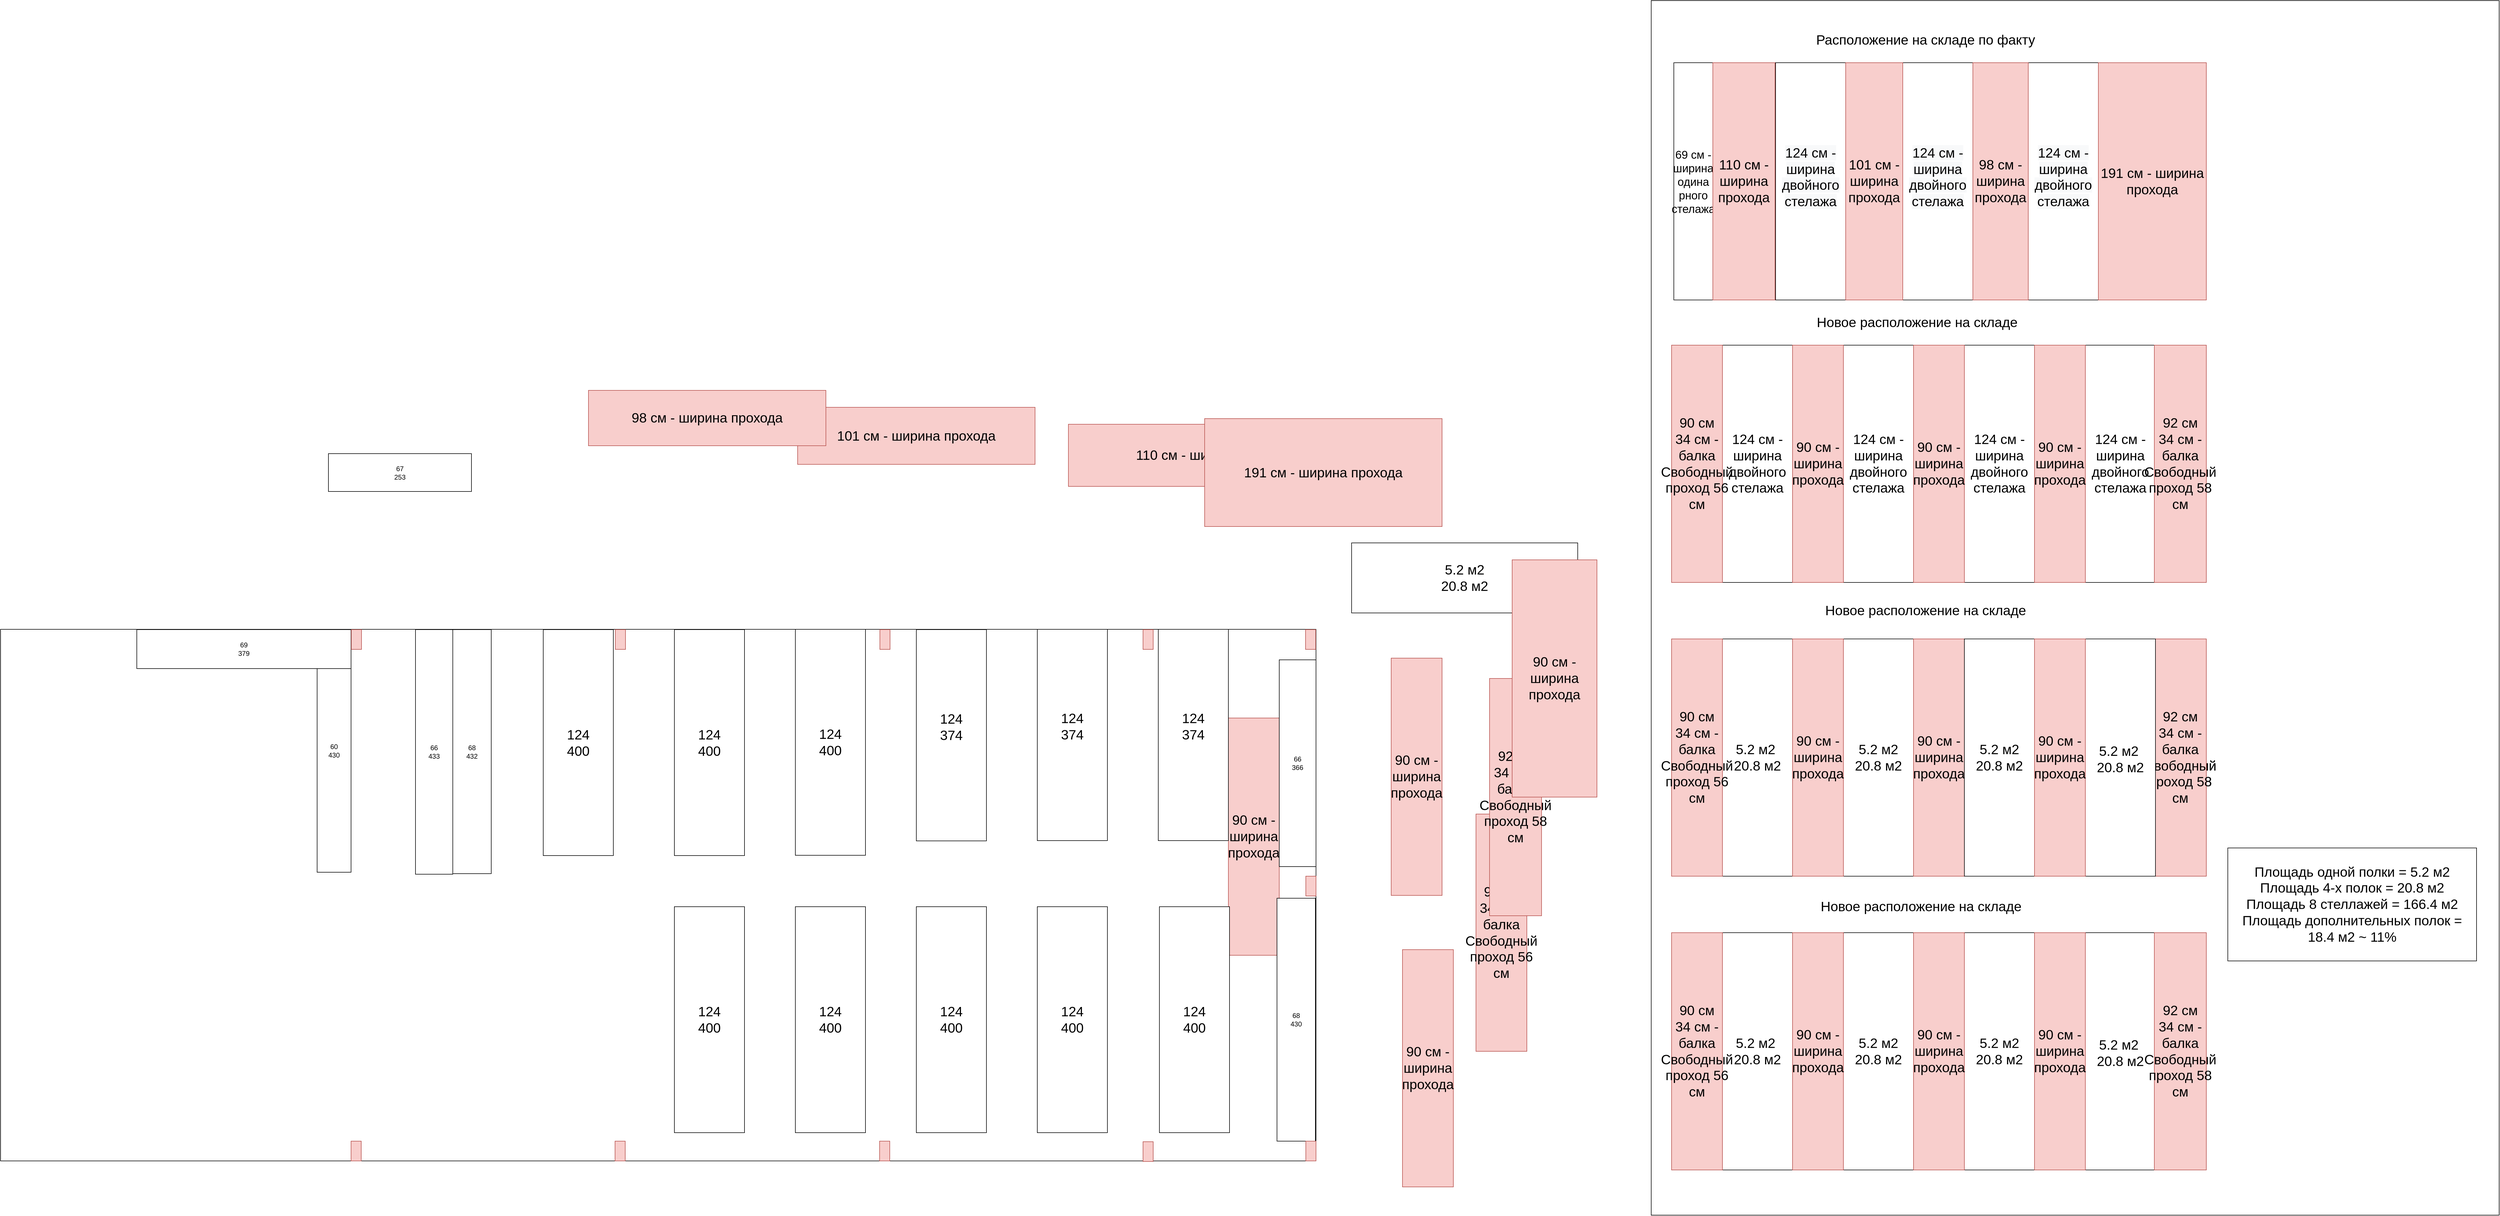<mxfile version="20.5.3" type="github">
  <diagram id="oj17Zb3cBKHnGsPfzYvH" name="Страница 1">
    <mxGraphModel dx="5903" dy="1668" grid="1" gridSize="10" guides="1" tooltips="1" connect="1" arrows="1" fold="1" page="1" pageScale="1" pageWidth="827" pageHeight="1169" math="0" shadow="0">
      <root>
        <mxCell id="0" />
        <mxCell id="1" parent="0" />
        <mxCell id="WURxNMfVZ3jaOb3wNFkO-14" value="" style="rounded=0;whiteSpace=wrap;html=1;movable=0;resizable=0;rotatable=0;deletable=0;editable=0;connectable=0;direction=north;" parent="1" vertex="1">
          <mxGeometry x="-2740" y="1283" width="2327" height="941" as="geometry" />
        </mxCell>
        <mxCell id="hhnERBFyhIffWi50X_H1-59" value="" style="rounded=0;whiteSpace=wrap;html=1;fontSize=24;" parent="1" vertex="1">
          <mxGeometry x="180" y="170" width="1500" height="2150" as="geometry" />
        </mxCell>
        <mxCell id="hhnERBFyhIffWi50X_H1-1" value="&lt;font style=&quot;font-size: 20px;&quot;&gt;69 см - ширина одина рного стелажа&lt;/font&gt;" style="rounded=0;whiteSpace=wrap;html=1;align=center;" parent="1" vertex="1">
          <mxGeometry x="220" y="280" width="69" height="420" as="geometry" />
        </mxCell>
        <mxCell id="hhnERBFyhIffWi50X_H1-3" value="&#xa;&lt;span style=&quot;color: rgb(0, 0, 0); font-family: Helvetica; font-size: 24px; font-style: normal; font-variant-ligatures: normal; font-variant-caps: normal; font-weight: 400; letter-spacing: normal; orphans: 2; text-align: center; text-indent: 0px; text-transform: none; widows: 2; word-spacing: 0px; -webkit-text-stroke-width: 0px; background-color: rgb(248, 249, 250); text-decoration-thickness: initial; text-decoration-style: initial; text-decoration-color: initial; float: none; display: inline !important;&quot;&gt;124 см - ширина двойного стелажа&lt;/span&gt;&#xa;&#xa;" style="rounded=0;whiteSpace=wrap;html=1;" parent="1" vertex="1">
          <mxGeometry x="400" y="280" width="124" height="420" as="geometry" />
        </mxCell>
        <mxCell id="hhnERBFyhIffWi50X_H1-4" value="&#xa;&lt;span style=&quot;color: rgb(0, 0, 0); font-family: Helvetica; font-size: 24px; font-style: normal; font-variant-ligatures: normal; font-variant-caps: normal; font-weight: 400; letter-spacing: normal; orphans: 2; text-align: center; text-indent: 0px; text-transform: none; widows: 2; word-spacing: 0px; -webkit-text-stroke-width: 0px; background-color: rgb(248, 249, 250); text-decoration-thickness: initial; text-decoration-style: initial; text-decoration-color: initial; float: none; display: inline !important;&quot;&gt;124 см - ширина двойного стелажа&lt;/span&gt;&#xa;&#xa;" style="rounded=0;whiteSpace=wrap;html=1;" parent="1" vertex="1">
          <mxGeometry x="625" y="280" width="124" height="420" as="geometry" />
        </mxCell>
        <mxCell id="hhnERBFyhIffWi50X_H1-5" value="&#xa;&lt;span style=&quot;color: rgb(0, 0, 0); font-family: Helvetica; font-size: 24px; font-style: normal; font-variant-ligatures: normal; font-variant-caps: normal; font-weight: 400; letter-spacing: normal; orphans: 2; text-align: center; text-indent: 0px; text-transform: none; widows: 2; word-spacing: 0px; -webkit-text-stroke-width: 0px; background-color: rgb(248, 249, 250); text-decoration-thickness: initial; text-decoration-style: initial; text-decoration-color: initial; float: none; display: inline !important;&quot;&gt;124 см - ширина двойного стелажа&lt;/span&gt;&#xa;&#xa;" style="rounded=0;whiteSpace=wrap;html=1;" parent="1" vertex="1">
          <mxGeometry x="847" y="280" width="124" height="420" as="geometry" />
        </mxCell>
        <mxCell id="hhnERBFyhIffWi50X_H1-11" value="&lt;font style=&quot;font-size: 24px;&quot;&gt;110 см - ширина прохода&lt;/font&gt;" style="rounded=0;whiteSpace=wrap;html=1;fillColor=#f8cecc;strokeColor=#b85450;" parent="1" vertex="1">
          <mxGeometry x="289" y="280" width="110" height="420" as="geometry" />
        </mxCell>
        <mxCell id="hhnERBFyhIffWi50X_H1-12" value="&lt;font style=&quot;font-size: 24px;&quot;&gt;101 см - ширина прохода&lt;/font&gt;" style="rounded=0;whiteSpace=wrap;html=1;fillColor=#f8cecc;strokeColor=#b85450;" parent="1" vertex="1">
          <mxGeometry x="524" y="280" width="101" height="420" as="geometry" />
        </mxCell>
        <mxCell id="hhnERBFyhIffWi50X_H1-13" value="&lt;font style=&quot;font-size: 24px;&quot;&gt;98 см - ширина прохода&lt;/font&gt;" style="rounded=0;whiteSpace=wrap;html=1;fillColor=#f8cecc;strokeColor=#b85450;" parent="1" vertex="1">
          <mxGeometry x="749" y="280" width="98" height="420" as="geometry" />
        </mxCell>
        <mxCell id="hhnERBFyhIffWi50X_H1-14" value="&lt;font style=&quot;font-size: 24px;&quot;&gt;191 см - ширина прохода&lt;/font&gt;" style="rounded=0;whiteSpace=wrap;html=1;fillColor=#f8cecc;strokeColor=#b85450;" parent="1" vertex="1">
          <mxGeometry x="971" y="280" width="191" height="420" as="geometry" />
        </mxCell>
        <mxCell id="hhnERBFyhIffWi50X_H1-15" value="&lt;span style=&quot;font-size: 24px;&quot;&gt;124 см - ширина двойного стелажа&lt;/span&gt;" style="rounded=0;whiteSpace=wrap;html=1;" parent="1" vertex="1">
          <mxGeometry x="948" y="780" width="124" height="420" as="geometry" />
        </mxCell>
        <mxCell id="hhnERBFyhIffWi50X_H1-16" value="&lt;font style=&quot;font-size: 24px;&quot;&gt;124 см - ширина двойного стелажа&lt;/font&gt;" style="rounded=0;whiteSpace=wrap;html=1;" parent="1" vertex="1">
          <mxGeometry x="306" y="780" width="124" height="420" as="geometry" />
        </mxCell>
        <mxCell id="hhnERBFyhIffWi50X_H1-17" value="&lt;span style=&quot;font-size: 24px;&quot;&gt;124 см - ширина двойного стелажа&lt;/span&gt;" style="rounded=0;whiteSpace=wrap;html=1;" parent="1" vertex="1">
          <mxGeometry x="520" y="780" width="124" height="420" as="geometry" />
        </mxCell>
        <mxCell id="hhnERBFyhIffWi50X_H1-18" value="&lt;span style=&quot;font-size: 24px;&quot;&gt;124 см - ширина двойного стелажа&lt;/span&gt;" style="rounded=0;whiteSpace=wrap;html=1;" parent="1" vertex="1">
          <mxGeometry x="734" y="780" width="124" height="420" as="geometry" />
        </mxCell>
        <mxCell id="hhnERBFyhIffWi50X_H1-19" value="&lt;font style=&quot;font-size: 24px;&quot;&gt;90 см&lt;br&gt;34 см - балка&lt;br&gt;Свободный проход 56 см&lt;br&gt;&lt;/font&gt;" style="rounded=0;whiteSpace=wrap;html=1;fillColor=#f8cecc;strokeColor=#b85450;" parent="1" vertex="1">
          <mxGeometry x="216" y="780" width="90" height="420" as="geometry" />
        </mxCell>
        <mxCell id="hhnERBFyhIffWi50X_H1-20" value="&lt;font style=&quot;font-size: 24px;&quot;&gt;90 см - ширина прохода&lt;/font&gt;" style="rounded=0;whiteSpace=wrap;html=1;fillColor=#f8cecc;strokeColor=#b85450;" parent="1" vertex="1">
          <mxGeometry x="430" y="780" width="90" height="420" as="geometry" />
        </mxCell>
        <mxCell id="hhnERBFyhIffWi50X_H1-21" value="&lt;span style=&quot;font-size: 24px;&quot;&gt;90 см - ширина прохода&lt;/span&gt;" style="rounded=0;whiteSpace=wrap;html=1;fillColor=#f8cecc;strokeColor=#b85450;" parent="1" vertex="1">
          <mxGeometry x="644" y="780" width="90" height="420" as="geometry" />
        </mxCell>
        <mxCell id="hhnERBFyhIffWi50X_H1-22" value="&lt;span style=&quot;font-size: 24px;&quot;&gt;90 см - ширина прохода&lt;/span&gt;" style="rounded=0;whiteSpace=wrap;html=1;fillColor=#f8cecc;strokeColor=#b85450;" parent="1" vertex="1">
          <mxGeometry x="858" y="780" width="90" height="420" as="geometry" />
        </mxCell>
        <mxCell id="hhnERBFyhIffWi50X_H1-25" value="&lt;span style=&quot;font-size: 24px;&quot;&gt;92 см&lt;/span&gt;&lt;br style=&quot;font-size: 24px;&quot;&gt;&lt;span style=&quot;font-size: 24px;&quot;&gt;34 см - балка&lt;/span&gt;&lt;br style=&quot;font-size: 24px;&quot;&gt;&lt;span style=&quot;font-size: 24px;&quot;&gt;Свободный проход 58 см&lt;/span&gt;" style="rounded=0;whiteSpace=wrap;html=1;fillColor=#f8cecc;strokeColor=#b85450;" parent="1" vertex="1">
          <mxGeometry x="1070" y="780" width="92" height="420" as="geometry" />
        </mxCell>
        <mxCell id="hhnERBFyhIffWi50X_H1-35" value="&lt;span style=&quot;font-size: 24px;&quot;&gt;5.2 м2&lt;sup&gt;&amp;nbsp;&lt;br&gt;&lt;/sup&gt;20.8 м2&lt;br&gt;&lt;/span&gt;" style="rounded=0;whiteSpace=wrap;html=1;" parent="1" vertex="1">
          <mxGeometry x="948" y="1820" width="124" height="420" as="geometry" />
        </mxCell>
        <mxCell id="hhnERBFyhIffWi50X_H1-36" value="&lt;span style=&quot;font-size: 24px;&quot;&gt;5.2 м2&lt;/span&gt;&lt;span style=&quot;font-size: 24px;&quot;&gt;&amp;nbsp;&lt;/span&gt;&lt;br style=&quot;font-size: 24px;&quot;&gt;&lt;span style=&quot;font-size: 24px;&quot;&gt;20.8 м2&lt;/span&gt;" style="rounded=0;whiteSpace=wrap;html=1;" parent="1" vertex="1">
          <mxGeometry x="306" y="1820" width="124" height="420" as="geometry" />
        </mxCell>
        <mxCell id="hhnERBFyhIffWi50X_H1-37" value="&lt;span style=&quot;font-size: 24px;&quot;&gt;5.2 м2&lt;/span&gt;&lt;br style=&quot;font-size: 24px;&quot;&gt;&lt;span style=&quot;font-size: 24px;&quot;&gt;20.8 м2&lt;/span&gt;" style="rounded=0;whiteSpace=wrap;html=1;" parent="1" vertex="1">
          <mxGeometry x="520" y="1820" width="124" height="420" as="geometry" />
        </mxCell>
        <mxCell id="hhnERBFyhIffWi50X_H1-38" value="&lt;span style=&quot;font-size: 24px;&quot;&gt;5.2 м2&lt;br&gt;20.8 м2&lt;br&gt;&lt;/span&gt;" style="rounded=0;whiteSpace=wrap;html=1;" parent="1" vertex="1">
          <mxGeometry x="734" y="1820" width="124" height="420" as="geometry" />
        </mxCell>
        <mxCell id="hhnERBFyhIffWi50X_H1-39" value="&lt;font style=&quot;font-size: 24px;&quot;&gt;90 см&lt;br&gt;34 см - балка&lt;br&gt;Свободный проход 56 см&lt;br&gt;&lt;/font&gt;" style="rounded=0;whiteSpace=wrap;html=1;fillColor=#f8cecc;strokeColor=#b85450;" parent="1" vertex="1">
          <mxGeometry x="216" y="1820" width="90" height="420" as="geometry" />
        </mxCell>
        <mxCell id="hhnERBFyhIffWi50X_H1-40" value="&lt;font style=&quot;font-size: 24px;&quot;&gt;90 см - ширина прохода&lt;/font&gt;" style="rounded=0;whiteSpace=wrap;html=1;fillColor=#f8cecc;strokeColor=#b85450;" parent="1" vertex="1">
          <mxGeometry x="430" y="1820" width="90" height="420" as="geometry" />
        </mxCell>
        <mxCell id="hhnERBFyhIffWi50X_H1-41" value="&lt;span style=&quot;font-size: 24px;&quot;&gt;90 см - ширина прохода&lt;/span&gt;" style="rounded=0;whiteSpace=wrap;html=1;fillColor=#f8cecc;strokeColor=#b85450;" parent="1" vertex="1">
          <mxGeometry x="644" y="1820" width="90" height="420" as="geometry" />
        </mxCell>
        <mxCell id="hhnERBFyhIffWi50X_H1-42" value="&lt;span style=&quot;font-size: 24px;&quot;&gt;90 см - ширина прохода&lt;/span&gt;" style="rounded=0;whiteSpace=wrap;html=1;fillColor=#f8cecc;strokeColor=#b85450;" parent="1" vertex="1">
          <mxGeometry x="858" y="1820" width="90" height="420" as="geometry" />
        </mxCell>
        <mxCell id="hhnERBFyhIffWi50X_H1-43" value="&lt;span style=&quot;font-size: 24px;&quot;&gt;92 см&lt;/span&gt;&lt;br style=&quot;font-size: 24px;&quot;&gt;&lt;span style=&quot;font-size: 24px;&quot;&gt;34 см - балка&lt;/span&gt;&lt;br style=&quot;font-size: 24px;&quot;&gt;&lt;span style=&quot;font-size: 24px;&quot;&gt;Свободный проход 58 см&lt;/span&gt;" style="rounded=0;whiteSpace=wrap;html=1;fillColor=#f8cecc;strokeColor=#b85450;" parent="1" vertex="1">
          <mxGeometry x="1070" y="1820" width="92" height="420" as="geometry" />
        </mxCell>
        <mxCell id="hhnERBFyhIffWi50X_H1-44" value="&lt;span style=&quot;font-size: 24px;&quot;&gt;5.2 м2&lt;sup&gt;&amp;nbsp;&lt;br&gt;&lt;/sup&gt;20.8 м2&lt;br&gt;&lt;/span&gt;" style="rounded=0;whiteSpace=wrap;html=1;" parent="1" vertex="1">
          <mxGeometry x="948" y="1300" width="124" height="420" as="geometry" />
        </mxCell>
        <mxCell id="hhnERBFyhIffWi50X_H1-45" value="&lt;span style=&quot;font-size: 24px;&quot;&gt;5.2 м2&lt;/span&gt;&lt;span style=&quot;font-size: 24px;&quot;&gt;&amp;nbsp;&lt;/span&gt;&lt;br style=&quot;font-size: 24px;&quot;&gt;&lt;span style=&quot;font-size: 24px;&quot;&gt;20.8 м2&lt;/span&gt;" style="rounded=0;whiteSpace=wrap;html=1;" parent="1" vertex="1">
          <mxGeometry x="306" y="1300" width="124" height="420" as="geometry" />
        </mxCell>
        <mxCell id="hhnERBFyhIffWi50X_H1-46" value="&lt;span style=&quot;font-size: 24px;&quot;&gt;5.2 м2&lt;/span&gt;&lt;br style=&quot;font-size: 24px;&quot;&gt;&lt;span style=&quot;font-size: 24px;&quot;&gt;20.8 м2&lt;/span&gt;" style="rounded=0;whiteSpace=wrap;html=1;" parent="1" vertex="1">
          <mxGeometry x="520" y="1300" width="124" height="420" as="geometry" />
        </mxCell>
        <mxCell id="hhnERBFyhIffWi50X_H1-47" value="&lt;span style=&quot;font-size: 24px;&quot;&gt;5.2 м2&lt;br&gt;20.8 м2&lt;br&gt;&lt;/span&gt;" style="rounded=0;whiteSpace=wrap;html=1;" parent="1" vertex="1">
          <mxGeometry x="734" y="1300" width="124" height="420" as="geometry" />
        </mxCell>
        <mxCell id="hhnERBFyhIffWi50X_H1-48" value="&lt;font style=&quot;font-size: 24px;&quot;&gt;90 см&lt;br&gt;34 см - балка&lt;br&gt;Свободный проход 56 см&lt;br&gt;&lt;/font&gt;" style="rounded=0;whiteSpace=wrap;html=1;fillColor=#f8cecc;strokeColor=#b85450;" parent="1" vertex="1">
          <mxGeometry x="216" y="1300" width="90" height="420" as="geometry" />
        </mxCell>
        <mxCell id="hhnERBFyhIffWi50X_H1-49" value="&lt;font style=&quot;font-size: 24px;&quot;&gt;90 см - ширина прохода&lt;/font&gt;" style="rounded=0;whiteSpace=wrap;html=1;fillColor=#f8cecc;strokeColor=#b85450;" parent="1" vertex="1">
          <mxGeometry x="430" y="1300" width="90" height="420" as="geometry" />
        </mxCell>
        <mxCell id="hhnERBFyhIffWi50X_H1-50" value="&lt;span style=&quot;font-size: 24px;&quot;&gt;90 см - ширина прохода&lt;/span&gt;" style="rounded=0;whiteSpace=wrap;html=1;fillColor=#f8cecc;strokeColor=#b85450;" parent="1" vertex="1">
          <mxGeometry x="644" y="1300" width="90" height="420" as="geometry" />
        </mxCell>
        <mxCell id="hhnERBFyhIffWi50X_H1-51" value="&lt;span style=&quot;font-size: 24px;&quot;&gt;90 см - ширина прохода&lt;/span&gt;" style="rounded=0;whiteSpace=wrap;html=1;fillColor=#f8cecc;strokeColor=#b85450;" parent="1" vertex="1">
          <mxGeometry x="858" y="1300" width="90" height="420" as="geometry" />
        </mxCell>
        <mxCell id="hhnERBFyhIffWi50X_H1-52" value="&lt;span style=&quot;font-size: 24px;&quot;&gt;92 см&lt;/span&gt;&lt;br style=&quot;font-size: 24px;&quot;&gt;&lt;span style=&quot;font-size: 24px;&quot;&gt;34 см - балка&lt;/span&gt;&lt;br style=&quot;font-size: 24px;&quot;&gt;&lt;span style=&quot;font-size: 24px;&quot;&gt;Свободный проход 58 см&lt;/span&gt;" style="rounded=0;whiteSpace=wrap;html=1;fillColor=#f8cecc;strokeColor=#b85450;" parent="1" vertex="1">
          <mxGeometry x="1070" y="1300" width="92" height="420" as="geometry" />
        </mxCell>
        <mxCell id="hhnERBFyhIffWi50X_H1-53" value="Площадь одной полки = 5.2 м2&lt;br&gt;Площадь 4-х полок = 20.8 м2&lt;br&gt;Площадь 8 стеллажей = 166.4 м2&lt;br&gt;Площадь дополнительных полок = 18.4 м2 ~ 11%" style="rounded=0;whiteSpace=wrap;html=1;fontSize=24;" parent="1" vertex="1">
          <mxGeometry x="1200" y="1670" width="440" height="200" as="geometry" />
        </mxCell>
        <mxCell id="hhnERBFyhIffWi50X_H1-55" value="Расположение на складе по факту" style="text;html=1;align=center;verticalAlign=middle;resizable=0;points=[];autosize=1;strokeColor=none;fillColor=none;fontSize=24;" parent="1" vertex="1">
          <mxGeometry x="460" y="220" width="410" height="40" as="geometry" />
        </mxCell>
        <mxCell id="hhnERBFyhIffWi50X_H1-56" value="Новое расположение на складе&lt;br&gt;" style="text;html=1;align=center;verticalAlign=middle;resizable=0;points=[];autosize=1;strokeColor=none;fillColor=none;fontSize=24;" parent="1" vertex="1">
          <mxGeometry x="460" y="720" width="380" height="40" as="geometry" />
        </mxCell>
        <mxCell id="hhnERBFyhIffWi50X_H1-57" value="Новое расположение на складе&lt;br&gt;" style="text;html=1;align=center;verticalAlign=middle;resizable=0;points=[];autosize=1;strokeColor=none;fillColor=none;fontSize=24;" parent="1" vertex="1">
          <mxGeometry x="475" y="1230" width="380" height="40" as="geometry" />
        </mxCell>
        <mxCell id="hhnERBFyhIffWi50X_H1-58" value="Новое расположение на складе&lt;br&gt;" style="text;html=1;align=center;verticalAlign=middle;resizable=0;points=[];autosize=1;strokeColor=none;fillColor=none;fontSize=24;" parent="1" vertex="1">
          <mxGeometry x="467" y="1754" width="380" height="40" as="geometry" />
        </mxCell>
        <mxCell id="WURxNMfVZ3jaOb3wNFkO-1" value="&lt;span style=&quot;font-size: 24px;&quot;&gt;92 см&lt;/span&gt;&lt;br style=&quot;font-size: 24px;&quot;&gt;&lt;span style=&quot;font-size: 24px;&quot;&gt;34 см - балка&lt;/span&gt;&lt;br style=&quot;font-size: 24px;&quot;&gt;&lt;span style=&quot;font-size: 24px;&quot;&gt;Свободный проход 58 см&lt;/span&gt;" style="rounded=0;whiteSpace=wrap;html=1;fillColor=#f8cecc;strokeColor=#b85450;" parent="1" vertex="1">
          <mxGeometry x="1070" y="1300" width="92" height="420" as="geometry" />
        </mxCell>
        <mxCell id="WURxNMfVZ3jaOb3wNFkO-2" value="&lt;span style=&quot;font-size: 24px;&quot;&gt;5.2 м2&lt;sup&gt;&amp;nbsp;&lt;br&gt;&lt;/sup&gt;20.8 м2&lt;br&gt;&lt;/span&gt;" style="rounded=0;whiteSpace=wrap;html=1;" parent="1" vertex="1">
          <mxGeometry x="948" y="1300" width="124" height="420" as="geometry" />
        </mxCell>
        <mxCell id="WURxNMfVZ3jaOb3wNFkO-3" value="&lt;span style=&quot;font-size: 24px;&quot;&gt;5.2 м2&lt;br&gt;20.8 м2&lt;br&gt;&lt;/span&gt;" style="rounded=0;whiteSpace=wrap;html=1;" parent="1" vertex="1">
          <mxGeometry x="734" y="1300" width="124" height="420" as="geometry" />
        </mxCell>
        <mxCell id="WURxNMfVZ3jaOb3wNFkO-4" value="&lt;span style=&quot;font-size: 24px;&quot;&gt;90 см - ширина прохода&lt;/span&gt;" style="rounded=0;whiteSpace=wrap;html=1;fillColor=#f8cecc;strokeColor=#b85450;" parent="1" vertex="1">
          <mxGeometry x="858" y="1300" width="90" height="420" as="geometry" />
        </mxCell>
        <mxCell id="WURxNMfVZ3jaOb3wNFkO-5" value="&lt;span style=&quot;font-size: 24px;&quot;&gt;124&lt;/span&gt;&lt;br style=&quot;font-size: 24px;&quot;&gt;&lt;span style=&quot;font-size: 24px;&quot;&gt;400&lt;/span&gt;" style="rounded=0;whiteSpace=wrap;html=1;direction=west;" parent="1" vertex="1">
          <mxGeometry x="-1548" y="1283.5" width="124" height="400" as="geometry" />
        </mxCell>
        <mxCell id="WURxNMfVZ3jaOb3wNFkO-6" value="&lt;span style=&quot;font-size: 24px;&quot;&gt;5.2 м2&lt;/span&gt;&lt;br style=&quot;font-size: 24px;&quot;&gt;&lt;span style=&quot;font-size: 24px;&quot;&gt;20.8 м2&lt;/span&gt;" style="rounded=0;whiteSpace=wrap;html=1;direction=south;" parent="1" vertex="1">
          <mxGeometry x="-350" y="1130" width="400" height="124" as="geometry" />
        </mxCell>
        <mxCell id="WURxNMfVZ3jaOb3wNFkO-7" value="&lt;font style=&quot;font-size: 24px;&quot;&gt;90 см&lt;br&gt;34 см - балка&lt;br&gt;Свободный проход 56 см&lt;br&gt;&lt;/font&gt;" style="rounded=0;whiteSpace=wrap;html=1;fillColor=#f8cecc;strokeColor=#b85450;" parent="1" vertex="1">
          <mxGeometry x="-130" y="1610" width="90" height="420" as="geometry" />
        </mxCell>
        <mxCell id="WURxNMfVZ3jaOb3wNFkO-8" value="&lt;font style=&quot;font-size: 24px;&quot;&gt;90 см - ширина прохода&lt;/font&gt;" style="rounded=0;whiteSpace=wrap;html=1;fillColor=#f8cecc;strokeColor=#b85450;direction=west;" parent="1" vertex="1">
          <mxGeometry x="-568" y="1440" width="90" height="420" as="geometry" />
        </mxCell>
        <mxCell id="WURxNMfVZ3jaOb3wNFkO-9" value="&lt;span style=&quot;font-size: 24px;&quot;&gt;90 см - ширина прохода&lt;/span&gt;" style="rounded=0;whiteSpace=wrap;html=1;fillColor=#f8cecc;strokeColor=#b85450;" parent="1" vertex="1">
          <mxGeometry x="-260" y="1850" width="90" height="420" as="geometry" />
        </mxCell>
        <mxCell id="WURxNMfVZ3jaOb3wNFkO-10" value="&lt;span style=&quot;font-size: 24px;&quot;&gt;92 см&lt;/span&gt;&lt;br style=&quot;font-size: 24px;&quot;&gt;&lt;span style=&quot;font-size: 24px;&quot;&gt;34 см - балка&lt;/span&gt;&lt;br style=&quot;font-size: 24px;&quot;&gt;&lt;span style=&quot;font-size: 24px;&quot;&gt;Свободный проход 58 см&lt;/span&gt;" style="rounded=0;whiteSpace=wrap;html=1;fillColor=#f8cecc;strokeColor=#b85450;" parent="1" vertex="1">
          <mxGeometry x="-106" y="1370" width="92" height="420" as="geometry" />
        </mxCell>
        <mxCell id="WURxNMfVZ3jaOb3wNFkO-11" value="&lt;span style=&quot;font-size: 24px;&quot;&gt;124&lt;/span&gt;&lt;br style=&quot;font-size: 24px;&quot;&gt;&lt;span style=&quot;font-size: 24px;&quot;&gt;400&lt;/span&gt;&lt;span style=&quot;font-size: 24px;&quot;&gt;&lt;br&gt;&lt;/span&gt;" style="rounded=0;whiteSpace=wrap;html=1;direction=west;" parent="1" vertex="1">
          <mxGeometry x="-1334" y="1283" width="124" height="400" as="geometry" />
        </mxCell>
        <mxCell id="WURxNMfVZ3jaOb3wNFkO-12" value="&lt;span style=&quot;font-size: 24px;&quot;&gt;124&lt;br&gt;400&lt;br&gt;&lt;/span&gt;" style="rounded=0;whiteSpace=wrap;html=1;flipH=1;flipV=1;direction=west;" parent="1" vertex="1">
          <mxGeometry x="-690" y="1774" width="124" height="400" as="geometry" />
        </mxCell>
        <mxCell id="WURxNMfVZ3jaOb3wNFkO-13" value="&lt;span style=&quot;font-size: 24px;&quot;&gt;90 см - ширина прохода&lt;/span&gt;" style="rounded=0;whiteSpace=wrap;html=1;fillColor=#f8cecc;strokeColor=#b85450;" parent="1" vertex="1">
          <mxGeometry x="-280" y="1334" width="90" height="420" as="geometry" />
        </mxCell>
        <mxCell id="WURxNMfVZ3jaOb3wNFkO-16" value="&lt;font style=&quot;font-size: 24px;&quot;&gt;90 см - ширина прохода&lt;/font&gt;" style="rounded=0;whiteSpace=wrap;html=1;fillColor=#f8cecc;strokeColor=#b85450;" parent="1" vertex="1">
          <mxGeometry x="-66" y="1160" width="150" height="420" as="geometry" />
        </mxCell>
        <mxCell id="WURxNMfVZ3jaOb3wNFkO-25" value="67&lt;br&gt;253&lt;br&gt;" style="rounded=0;whiteSpace=wrap;html=1;" parent="1" vertex="1">
          <mxGeometry x="-2160" y="972" width="253" height="67" as="geometry" />
        </mxCell>
        <mxCell id="WURxNMfVZ3jaOb3wNFkO-26" value="60&lt;br&gt;430&lt;br&gt;" style="rounded=0;whiteSpace=wrap;html=1;direction=south;" parent="1" vertex="1">
          <mxGeometry x="-2180" y="1283" width="60" height="430" as="geometry" />
        </mxCell>
        <mxCell id="WURxNMfVZ3jaOb3wNFkO-27" value="66&lt;br&gt;433" style="rounded=0;whiteSpace=wrap;html=1;direction=south;" parent="1" vertex="1">
          <mxGeometry x="-2006" y="1283.5" width="66" height="433" as="geometry" />
        </mxCell>
        <mxCell id="WURxNMfVZ3jaOb3wNFkO-28" value="68&lt;br&gt;432&lt;br&gt;" style="rounded=0;whiteSpace=wrap;html=1;direction=south;" parent="1" vertex="1">
          <mxGeometry x="-1940" y="1283.5" width="68" height="432" as="geometry" />
        </mxCell>
        <mxCell id="WURxNMfVZ3jaOb3wNFkO-30" value="69&lt;br&gt;379&lt;br&gt;" style="rounded=0;whiteSpace=wrap;html=1;direction=west;" parent="1" vertex="1">
          <mxGeometry x="-2499" y="1283.5" width="379" height="69" as="geometry" />
        </mxCell>
        <mxCell id="WURxNMfVZ3jaOb3wNFkO-31" value="66&lt;br&gt;366&lt;br&gt;" style="rounded=0;whiteSpace=wrap;html=1;" parent="1" vertex="1">
          <mxGeometry x="-478" y="1337" width="65" height="366" as="geometry" />
        </mxCell>
        <mxCell id="WURxNMfVZ3jaOb3wNFkO-34" value="68&lt;br&gt;430&lt;br&gt;" style="rounded=0;whiteSpace=wrap;html=1;" parent="1" vertex="1">
          <mxGeometry x="-482" y="1759" width="68" height="430" as="geometry" />
        </mxCell>
        <mxCell id="WURxNMfVZ3jaOb3wNFkO-35" value="&lt;span style=&quot;font-size: 24px;&quot;&gt;124&lt;br&gt;374&lt;br&gt;&lt;br&gt;&lt;/span&gt;" style="rounded=0;whiteSpace=wrap;html=1;flipH=1;flipV=1;direction=west;" parent="1" vertex="1">
          <mxGeometry x="-692" y="1283" width="124" height="374" as="geometry" />
        </mxCell>
        <mxCell id="WURxNMfVZ3jaOb3wNFkO-36" value="&lt;span style=&quot;font-size: 24px;&quot;&gt;124&lt;br&gt;374&lt;br&gt;&lt;br&gt;&lt;/span&gt;" style="rounded=0;whiteSpace=wrap;html=1;flipH=1;flipV=1;direction=west;" parent="1" vertex="1">
          <mxGeometry x="-1120" y="1283.5" width="124" height="374" as="geometry" />
        </mxCell>
        <mxCell id="WURxNMfVZ3jaOb3wNFkO-37" value="&lt;span style=&quot;font-size: 24px;&quot;&gt;124&lt;br&gt;374&lt;br&gt;&lt;br&gt;&lt;/span&gt;" style="rounded=0;whiteSpace=wrap;html=1;flipH=1;flipV=1;direction=west;" parent="1" vertex="1">
          <mxGeometry x="-906" y="1283" width="124" height="374" as="geometry" />
        </mxCell>
        <mxCell id="WURxNMfVZ3jaOb3wNFkO-38" value="&lt;span style=&quot;font-size: 24px;&quot;&gt;124&lt;br&gt;400&lt;br&gt;&lt;/span&gt;" style="rounded=0;whiteSpace=wrap;html=1;flipH=1;flipV=1;direction=west;" parent="1" vertex="1">
          <mxGeometry x="-1780" y="1283.5" width="124" height="400" as="geometry" />
        </mxCell>
        <mxCell id="WURxNMfVZ3jaOb3wNFkO-39" value="&lt;span style=&quot;font-size: 24px;&quot;&gt;124&lt;br&gt;400&lt;br&gt;&lt;/span&gt;" style="rounded=0;whiteSpace=wrap;html=1;flipH=1;flipV=1;direction=west;" parent="1" vertex="1">
          <mxGeometry x="-906" y="1774" width="124" height="400" as="geometry" />
        </mxCell>
        <mxCell id="WURxNMfVZ3jaOb3wNFkO-40" value="&lt;span style=&quot;font-size: 24px;&quot;&gt;124&lt;br&gt;400&lt;br&gt;&lt;/span&gt;" style="rounded=0;whiteSpace=wrap;html=1;flipH=1;flipV=1;direction=west;" parent="1" vertex="1">
          <mxGeometry x="-1120" y="1774" width="124" height="400" as="geometry" />
        </mxCell>
        <mxCell id="WURxNMfVZ3jaOb3wNFkO-45" value="&lt;font style=&quot;font-size: 24px;&quot;&gt;110 см - ширина&lt;/font&gt;" style="rounded=0;whiteSpace=wrap;html=1;fillColor=#f8cecc;strokeColor=#b85450;direction=south;" parent="1" vertex="1">
          <mxGeometry x="-851" y="920" width="420" height="110" as="geometry" />
        </mxCell>
        <mxCell id="WURxNMfVZ3jaOb3wNFkO-46" value="&lt;font style=&quot;font-size: 24px;&quot;&gt;101 см - ширина прохода&lt;/font&gt;" style="rounded=0;whiteSpace=wrap;html=1;fillColor=#f8cecc;strokeColor=#b85450;direction=south;" parent="1" vertex="1">
          <mxGeometry x="-1330" y="890" width="420" height="101" as="geometry" />
        </mxCell>
        <mxCell id="WURxNMfVZ3jaOb3wNFkO-47" value="&lt;font style=&quot;font-size: 24px;&quot;&gt;98 см - ширина прохода&lt;/font&gt;" style="rounded=0;whiteSpace=wrap;html=1;fillColor=#f8cecc;strokeColor=#b85450;direction=south;" parent="1" vertex="1">
          <mxGeometry x="-1700" y="860" width="420" height="98" as="geometry" />
        </mxCell>
        <mxCell id="WURxNMfVZ3jaOb3wNFkO-48" value="&lt;font style=&quot;font-size: 24px;&quot;&gt;191 см - ширина прохода&lt;/font&gt;" style="rounded=0;whiteSpace=wrap;html=1;fillColor=#f8cecc;strokeColor=#b85450;direction=south;" parent="1" vertex="1">
          <mxGeometry x="-610" y="910" width="420" height="191" as="geometry" />
        </mxCell>
        <mxCell id="WURxNMfVZ3jaOb3wNFkO-41" value="" style="rounded=0;whiteSpace=wrap;html=1;fillColor=#f8cecc;strokeColor=#b85450;movable=0;resizable=0;rotatable=0;deletable=0;editable=0;connectable=0;direction=south;" parent="1" vertex="1">
          <mxGeometry x="-719" y="2190" width="18" height="35" as="geometry" />
        </mxCell>
        <mxCell id="WURxNMfVZ3jaOb3wNFkO-17" value="" style="rounded=0;whiteSpace=wrap;html=1;fillColor=#f8cecc;strokeColor=#b85450;movable=0;resizable=0;rotatable=0;deletable=0;editable=0;connectable=0;direction=south;" parent="1" vertex="1">
          <mxGeometry x="-431.5" y="1283.5" width="18" height="35" as="geometry" />
        </mxCell>
        <mxCell id="WURxNMfVZ3jaOb3wNFkO-32" value="" style="rounded=0;whiteSpace=wrap;html=1;fillColor=#f8cecc;strokeColor=#b85450;movable=0;resizable=0;rotatable=0;deletable=0;editable=0;connectable=0;" parent="1" vertex="1">
          <mxGeometry x="-431" y="1720" width="18" height="35" as="geometry" />
        </mxCell>
        <mxCell id="WURxNMfVZ3jaOb3wNFkO-33" value="" style="rounded=0;whiteSpace=wrap;html=1;fillColor=#f8cecc;strokeColor=#b85450;movable=0;resizable=0;rotatable=0;deletable=0;editable=0;connectable=0;" parent="1" vertex="1">
          <mxGeometry x="-431" y="2189" width="18" height="35" as="geometry" />
        </mxCell>
        <mxCell id="WURxNMfVZ3jaOb3wNFkO-18" value="" style="rounded=0;whiteSpace=wrap;html=1;fillColor=#f8cecc;strokeColor=#b85450;movable=0;resizable=0;rotatable=0;deletable=0;editable=0;connectable=0;direction=south;" parent="1" vertex="1">
          <mxGeometry x="-1652.5" y="1283.5" width="18" height="35" as="geometry" />
        </mxCell>
        <mxCell id="WURxNMfVZ3jaOb3wNFkO-19" value="" style="rounded=0;whiteSpace=wrap;html=1;fillColor=#f8cecc;strokeColor=#b85450;movable=0;resizable=0;rotatable=0;deletable=0;editable=0;connectable=0;direction=south;" parent="1" vertex="1">
          <mxGeometry x="-2119.5" y="1283.5" width="18" height="35" as="geometry" />
        </mxCell>
        <mxCell id="WURxNMfVZ3jaOb3wNFkO-20" value="" style="rounded=0;whiteSpace=wrap;html=1;fillColor=#f8cecc;strokeColor=#b85450;movable=0;resizable=0;rotatable=0;deletable=0;editable=0;connectable=0;direction=south;" parent="1" vertex="1">
          <mxGeometry x="-1184.5" y="1283.5" width="18" height="35" as="geometry" />
        </mxCell>
        <mxCell id="WURxNMfVZ3jaOb3wNFkO-42" value="" style="rounded=0;whiteSpace=wrap;html=1;fillColor=#f8cecc;strokeColor=#b85450;movable=0;resizable=0;rotatable=0;deletable=0;editable=0;connectable=0;direction=south;" parent="1" vertex="1">
          <mxGeometry x="-1185" y="2189" width="18" height="35" as="geometry" />
        </mxCell>
        <mxCell id="WURxNMfVZ3jaOb3wNFkO-43" value="" style="rounded=0;whiteSpace=wrap;html=1;fillColor=#f8cecc;strokeColor=#b85450;movable=0;resizable=0;rotatable=0;deletable=0;editable=0;connectable=0;direction=south;" parent="1" vertex="1">
          <mxGeometry x="-1653" y="2189" width="18" height="35" as="geometry" />
        </mxCell>
        <mxCell id="WURxNMfVZ3jaOb3wNFkO-44" value="" style="rounded=0;whiteSpace=wrap;html=1;fillColor=#f8cecc;strokeColor=#b85450;movable=0;resizable=0;rotatable=0;deletable=0;editable=0;connectable=0;direction=south;" parent="1" vertex="1">
          <mxGeometry x="-2120" y="2189" width="18" height="35" as="geometry" />
        </mxCell>
        <mxCell id="WURxNMfVZ3jaOb3wNFkO-21" value="" style="rounded=0;whiteSpace=wrap;html=1;fillColor=#f8cecc;strokeColor=#b85450;movable=0;resizable=0;rotatable=0;deletable=0;editable=0;connectable=0;direction=south;" parent="1" vertex="1">
          <mxGeometry x="-719" y="1283.5" width="18" height="35" as="geometry" />
        </mxCell>
        <mxCell id="raFsSA-O0JBCAaSmWCQC-1" value="&lt;span style=&quot;font-size: 24px;&quot;&gt;124&lt;br&gt;400&lt;br&gt;&lt;/span&gt;" style="rounded=0;whiteSpace=wrap;html=1;flipH=1;flipV=1;direction=west;" vertex="1" parent="1">
          <mxGeometry x="-1548" y="1774" width="124" height="400" as="geometry" />
        </mxCell>
        <mxCell id="raFsSA-O0JBCAaSmWCQC-2" value="&lt;span style=&quot;font-size: 24px;&quot;&gt;124&lt;br&gt;400&lt;br&gt;&lt;/span&gt;" style="rounded=0;whiteSpace=wrap;html=1;flipH=1;flipV=1;direction=west;" vertex="1" parent="1">
          <mxGeometry x="-1334" y="1774" width="124" height="400" as="geometry" />
        </mxCell>
      </root>
    </mxGraphModel>
  </diagram>
</mxfile>
